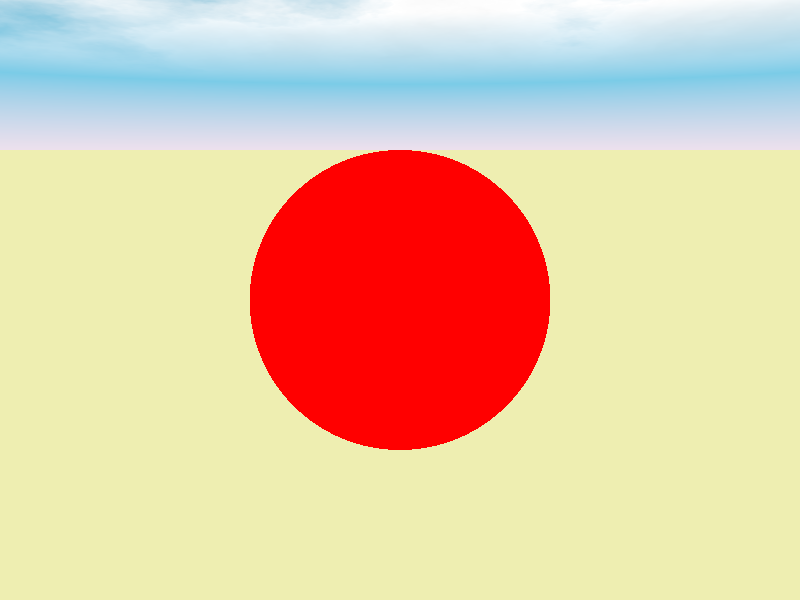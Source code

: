 // 5_plane1.pov

#include "colors.inc"
#include "shapes.inc"
#include "skies.inc"
#include "textures.inc"
#include "woods.inc"
#include "stones.inc"                                        
#include "glass.inc"
#include "metals.inc"
           
              
camera{ 
  location <0.0, 1.0, -4.0> 
  look_at  <0.0, 0.0, 0.0>
}               

light_source { 
  <5.0,5.0,-5.0> 
  color rgb <1.0, 1.0, 1.0>
} 

sky_sphere {
  S_Cloud2
}   

plane { <0, 1, 0>, -1
    pigment { color Goldenrod }
    normal { wrinkles 3 scale 1.0 turbulence 0.5 }
}

     
sphere {
  <0, 0, 0>  1.0     
  pigment{ color Red }  
  rotate <0,-90,0>
}  